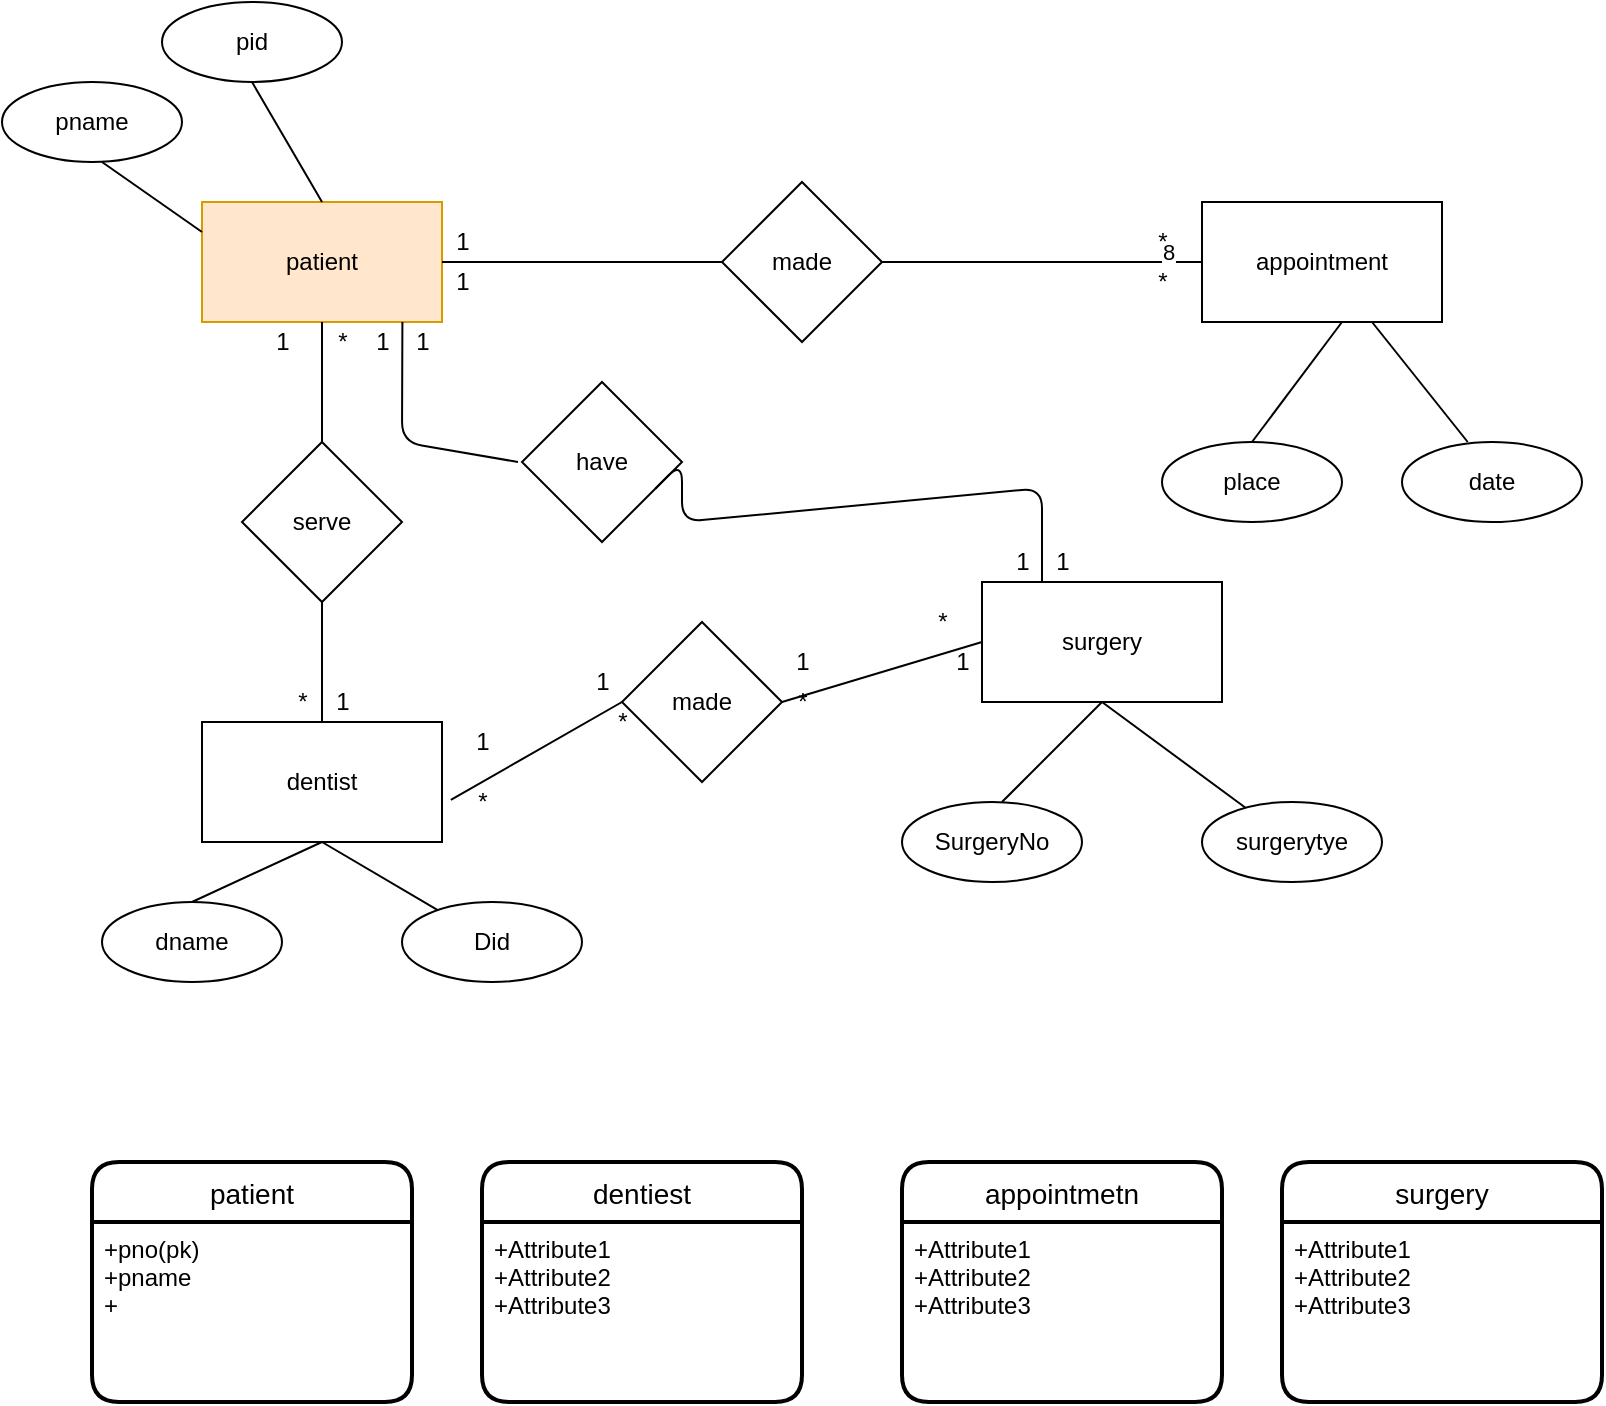 <mxfile version="14.2.6" type="github">
  <diagram id="R2lEEEUBdFMjLlhIrx00" name="Page-1">
    <mxGraphModel dx="940" dy="1617" grid="1" gridSize="10" guides="1" tooltips="1" connect="1" arrows="1" fold="1" page="1" pageScale="1" pageWidth="850" pageHeight="1100" math="0" shadow="0" extFonts="Permanent Marker^https://fonts.googleapis.com/css?family=Permanent+Marker">
      <root>
        <mxCell id="0" />
        <mxCell id="1" parent="0" />
        <mxCell id="jq9_PVpJ-rPiBCkHNvdq-1" value="patient" style="rounded=0;whiteSpace=wrap;html=1;fillColor=#ffe6cc;strokeColor=#d79b00;" parent="1" vertex="1">
          <mxGeometry x="100" y="40" width="120" height="60" as="geometry" />
        </mxCell>
        <mxCell id="jq9_PVpJ-rPiBCkHNvdq-2" value="appointment" style="rounded=0;whiteSpace=wrap;html=1;" parent="1" vertex="1">
          <mxGeometry x="600" y="40" width="120" height="60" as="geometry" />
        </mxCell>
        <mxCell id="jq9_PVpJ-rPiBCkHNvdq-3" value="made" style="rhombus;whiteSpace=wrap;html=1;" parent="1" vertex="1">
          <mxGeometry x="360" y="30" width="80" height="80" as="geometry" />
        </mxCell>
        <mxCell id="jq9_PVpJ-rPiBCkHNvdq-4" value="dentist" style="rounded=0;whiteSpace=wrap;html=1;" parent="1" vertex="1">
          <mxGeometry x="100" y="300" width="120" height="60" as="geometry" />
        </mxCell>
        <mxCell id="jq9_PVpJ-rPiBCkHNvdq-5" value="surgery" style="rounded=0;whiteSpace=wrap;html=1;" parent="1" vertex="1">
          <mxGeometry x="490" y="230" width="120" height="60" as="geometry" />
        </mxCell>
        <mxCell id="N9F4KXF3GuRtby-o5Uan-1" value="" style="endArrow=none;html=1;entryX=0.5;entryY=1;entryDx=0;entryDy=0;" edge="1" parent="1" source="N9F4KXF3GuRtby-o5Uan-20" target="jq9_PVpJ-rPiBCkHNvdq-1">
          <mxGeometry width="50" height="50" relative="1" as="geometry">
            <mxPoint x="180" y="310" as="sourcePoint" />
            <mxPoint x="230" y="260" as="targetPoint" />
          </mxGeometry>
        </mxCell>
        <mxCell id="N9F4KXF3GuRtby-o5Uan-2" value="" style="endArrow=none;html=1;entryX=0;entryY=0.5;entryDx=0;entryDy=0;" edge="1" parent="1" target="jq9_PVpJ-rPiBCkHNvdq-3">
          <mxGeometry width="50" height="50" relative="1" as="geometry">
            <mxPoint x="220" y="70" as="sourcePoint" />
            <mxPoint x="330" y="80" as="targetPoint" />
            <Array as="points">
              <mxPoint x="230" y="70" />
            </Array>
          </mxGeometry>
        </mxCell>
        <mxCell id="N9F4KXF3GuRtby-o5Uan-3" value="" style="endArrow=none;html=1;entryX=0;entryY=0.5;entryDx=0;entryDy=0;" edge="1" parent="1" target="jq9_PVpJ-rPiBCkHNvdq-2">
          <mxGeometry width="50" height="50" relative="1" as="geometry">
            <mxPoint x="440" y="70" as="sourcePoint" />
            <mxPoint x="490" y="20" as="targetPoint" />
          </mxGeometry>
        </mxCell>
        <mxCell id="N9F4KXF3GuRtby-o5Uan-48" value="8" style="edgeLabel;html=1;align=center;verticalAlign=middle;resizable=0;points=[];" vertex="1" connectable="0" parent="N9F4KXF3GuRtby-o5Uan-3">
          <mxGeometry x="0.789" y="5" relative="1" as="geometry">
            <mxPoint as="offset" />
          </mxGeometry>
        </mxCell>
        <mxCell id="N9F4KXF3GuRtby-o5Uan-4" value="pid" style="ellipse;whiteSpace=wrap;html=1;" vertex="1" parent="1">
          <mxGeometry x="80" y="-60" width="90" height="40" as="geometry" />
        </mxCell>
        <mxCell id="N9F4KXF3GuRtby-o5Uan-5" value="pname" style="ellipse;whiteSpace=wrap;html=1;" vertex="1" parent="1">
          <mxGeometry y="-20" width="90" height="40" as="geometry" />
        </mxCell>
        <mxCell id="N9F4KXF3GuRtby-o5Uan-6" value="Did" style="ellipse;whiteSpace=wrap;html=1;" vertex="1" parent="1">
          <mxGeometry x="200" y="390" width="90" height="40" as="geometry" />
        </mxCell>
        <mxCell id="N9F4KXF3GuRtby-o5Uan-7" value="dname" style="ellipse;whiteSpace=wrap;html=1;" vertex="1" parent="1">
          <mxGeometry x="50" y="390" width="90" height="40" as="geometry" />
        </mxCell>
        <mxCell id="N9F4KXF3GuRtby-o5Uan-8" value="date" style="ellipse;whiteSpace=wrap;html=1;" vertex="1" parent="1">
          <mxGeometry x="700" y="160" width="90" height="40" as="geometry" />
        </mxCell>
        <mxCell id="N9F4KXF3GuRtby-o5Uan-9" value="place" style="ellipse;whiteSpace=wrap;html=1;" vertex="1" parent="1">
          <mxGeometry x="580" y="160" width="90" height="40" as="geometry" />
        </mxCell>
        <mxCell id="N9F4KXF3GuRtby-o5Uan-10" value="SurgeryNo" style="ellipse;whiteSpace=wrap;html=1;" vertex="1" parent="1">
          <mxGeometry x="450" y="340" width="90" height="40" as="geometry" />
        </mxCell>
        <mxCell id="N9F4KXF3GuRtby-o5Uan-11" value="surgerytye" style="ellipse;whiteSpace=wrap;html=1;" vertex="1" parent="1">
          <mxGeometry x="600" y="340" width="90" height="40" as="geometry" />
        </mxCell>
        <mxCell id="N9F4KXF3GuRtby-o5Uan-12" value="" style="endArrow=none;html=1;exitX=0;exitY=0.25;exitDx=0;exitDy=0;" edge="1" parent="1" source="jq9_PVpJ-rPiBCkHNvdq-1">
          <mxGeometry width="50" height="50" relative="1" as="geometry">
            <mxPoint x="90" y="50" as="sourcePoint" />
            <mxPoint x="50" y="20" as="targetPoint" />
          </mxGeometry>
        </mxCell>
        <mxCell id="N9F4KXF3GuRtby-o5Uan-13" value="" style="endArrow=none;html=1;entryX=0.5;entryY=1;entryDx=0;entryDy=0;exitX=0.5;exitY=0;exitDx=0;exitDy=0;" edge="1" parent="1" source="jq9_PVpJ-rPiBCkHNvdq-1" target="N9F4KXF3GuRtby-o5Uan-4">
          <mxGeometry width="50" height="50" relative="1" as="geometry">
            <mxPoint x="120" y="30" as="sourcePoint" />
            <mxPoint x="170" y="-20" as="targetPoint" />
          </mxGeometry>
        </mxCell>
        <mxCell id="N9F4KXF3GuRtby-o5Uan-14" value="" style="endArrow=none;html=1;exitX=0.5;exitY=0;exitDx=0;exitDy=0;" edge="1" parent="1" source="N9F4KXF3GuRtby-o5Uan-7">
          <mxGeometry width="50" height="50" relative="1" as="geometry">
            <mxPoint x="120" y="410" as="sourcePoint" />
            <mxPoint x="160" y="360" as="targetPoint" />
          </mxGeometry>
        </mxCell>
        <mxCell id="N9F4KXF3GuRtby-o5Uan-15" value="" style="endArrow=none;html=1;" edge="1" parent="1" target="N9F4KXF3GuRtby-o5Uan-6">
          <mxGeometry width="50" height="50" relative="1" as="geometry">
            <mxPoint x="160" y="360" as="sourcePoint" />
            <mxPoint x="210" y="310" as="targetPoint" />
          </mxGeometry>
        </mxCell>
        <mxCell id="N9F4KXF3GuRtby-o5Uan-16" value="" style="endArrow=none;html=1;" edge="1" parent="1">
          <mxGeometry width="50" height="50" relative="1" as="geometry">
            <mxPoint x="500" y="340" as="sourcePoint" />
            <mxPoint x="550" y="290" as="targetPoint" />
          </mxGeometry>
        </mxCell>
        <mxCell id="N9F4KXF3GuRtby-o5Uan-17" value="" style="endArrow=none;html=1;exitX=0.5;exitY=1;exitDx=0;exitDy=0;" edge="1" parent="1" source="jq9_PVpJ-rPiBCkHNvdq-5" target="N9F4KXF3GuRtby-o5Uan-11">
          <mxGeometry width="50" height="50" relative="1" as="geometry">
            <mxPoint x="450" y="260" as="sourcePoint" />
            <mxPoint x="500" y="210" as="targetPoint" />
            <Array as="points" />
          </mxGeometry>
        </mxCell>
        <mxCell id="N9F4KXF3GuRtby-o5Uan-18" value="" style="endArrow=none;html=1;exitX=0.365;exitY=0;exitDx=0;exitDy=0;exitPerimeter=0;" edge="1" parent="1" source="N9F4KXF3GuRtby-o5Uan-8">
          <mxGeometry width="50" height="50" relative="1" as="geometry">
            <mxPoint x="635" y="150" as="sourcePoint" />
            <mxPoint x="685" y="100" as="targetPoint" />
          </mxGeometry>
        </mxCell>
        <mxCell id="N9F4KXF3GuRtby-o5Uan-19" value="" style="endArrow=none;html=1;exitX=0.5;exitY=0;exitDx=0;exitDy=0;" edge="1" parent="1" source="N9F4KXF3GuRtby-o5Uan-9">
          <mxGeometry width="50" height="50" relative="1" as="geometry">
            <mxPoint x="620" y="150" as="sourcePoint" />
            <mxPoint x="670" y="100" as="targetPoint" />
          </mxGeometry>
        </mxCell>
        <mxCell id="N9F4KXF3GuRtby-o5Uan-20" value="serve" style="rhombus;whiteSpace=wrap;html=1;" vertex="1" parent="1">
          <mxGeometry x="120" y="160" width="80" height="80" as="geometry" />
        </mxCell>
        <mxCell id="N9F4KXF3GuRtby-o5Uan-21" value="" style="endArrow=none;html=1;entryX=0.5;entryY=1;entryDx=0;entryDy=0;" edge="1" parent="1" source="jq9_PVpJ-rPiBCkHNvdq-4" target="N9F4KXF3GuRtby-o5Uan-20">
          <mxGeometry width="50" height="50" relative="1" as="geometry">
            <mxPoint x="160" y="300" as="sourcePoint" />
            <mxPoint x="160" y="100" as="targetPoint" />
          </mxGeometry>
        </mxCell>
        <mxCell id="N9F4KXF3GuRtby-o5Uan-22" value="" style="endArrow=none;html=1;entryX=0.835;entryY=1;entryDx=0;entryDy=0;entryPerimeter=0;" edge="1" parent="1" target="jq9_PVpJ-rPiBCkHNvdq-1">
          <mxGeometry width="50" height="50" relative="1" as="geometry">
            <mxPoint x="258" y="170" as="sourcePoint" />
            <mxPoint x="450" y="170" as="targetPoint" />
            <Array as="points">
              <mxPoint x="200" y="160" />
            </Array>
          </mxGeometry>
        </mxCell>
        <mxCell id="N9F4KXF3GuRtby-o5Uan-23" value="1" style="text;html=1;resizable=0;autosize=1;align=center;verticalAlign=middle;points=[];fillColor=none;strokeColor=none;rounded=0;" vertex="1" parent="1">
          <mxGeometry x="500" y="210" width="20" height="20" as="geometry" />
        </mxCell>
        <mxCell id="N9F4KXF3GuRtby-o5Uan-24" value="1" style="text;html=1;resizable=0;autosize=1;align=center;verticalAlign=middle;points=[];fillColor=none;strokeColor=none;rounded=0;" vertex="1" parent="1">
          <mxGeometry x="160" y="280" width="20" height="20" as="geometry" />
        </mxCell>
        <mxCell id="N9F4KXF3GuRtby-o5Uan-25" value="*" style="text;html=1;align=center;verticalAlign=middle;resizable=0;points=[];autosize=1;" vertex="1" parent="1">
          <mxGeometry x="160" y="100" width="20" height="20" as="geometry" />
        </mxCell>
        <mxCell id="N9F4KXF3GuRtby-o5Uan-26" value="1" style="text;html=1;align=center;verticalAlign=middle;resizable=0;points=[];autosize=1;" vertex="1" parent="1">
          <mxGeometry x="130" y="100" width="20" height="20" as="geometry" />
        </mxCell>
        <mxCell id="N9F4KXF3GuRtby-o5Uan-27" value="*" style="text;html=1;align=center;verticalAlign=middle;resizable=0;points=[];autosize=1;" vertex="1" parent="1">
          <mxGeometry x="140" y="280" width="20" height="20" as="geometry" />
        </mxCell>
        <mxCell id="N9F4KXF3GuRtby-o5Uan-28" value="made" style="rhombus;whiteSpace=wrap;html=1;" vertex="1" parent="1">
          <mxGeometry x="310" y="250" width="80" height="80" as="geometry" />
        </mxCell>
        <mxCell id="N9F4KXF3GuRtby-o5Uan-30" value="" style="endArrow=none;html=1;entryX=0;entryY=0.5;entryDx=0;entryDy=0;exitX=1.037;exitY=0.649;exitDx=0;exitDy=0;exitPerimeter=0;" edge="1" parent="1" source="jq9_PVpJ-rPiBCkHNvdq-4" target="N9F4KXF3GuRtby-o5Uan-28">
          <mxGeometry width="50" height="50" relative="1" as="geometry">
            <mxPoint x="230" y="350" as="sourcePoint" />
            <mxPoint x="280" y="300" as="targetPoint" />
          </mxGeometry>
        </mxCell>
        <mxCell id="N9F4KXF3GuRtby-o5Uan-31" value="" style="endArrow=none;html=1;entryX=1;entryY=0.5;entryDx=0;entryDy=0;exitX=0;exitY=0.5;exitDx=0;exitDy=0;" edge="1" parent="1" source="jq9_PVpJ-rPiBCkHNvdq-5" target="N9F4KXF3GuRtby-o5Uan-28">
          <mxGeometry width="50" height="50" relative="1" as="geometry">
            <mxPoint x="400" y="220" as="sourcePoint" />
            <mxPoint x="450" y="170" as="targetPoint" />
          </mxGeometry>
        </mxCell>
        <mxCell id="N9F4KXF3GuRtby-o5Uan-32" value="1" style="text;html=1;align=center;verticalAlign=middle;resizable=0;points=[];autosize=1;" vertex="1" parent="1">
          <mxGeometry x="230" y="300" width="20" height="20" as="geometry" />
        </mxCell>
        <mxCell id="N9F4KXF3GuRtby-o5Uan-33" value="1" style="text;html=1;align=center;verticalAlign=middle;resizable=0;points=[];autosize=1;" vertex="1" parent="1">
          <mxGeometry x="290" y="270" width="20" height="20" as="geometry" />
        </mxCell>
        <mxCell id="N9F4KXF3GuRtby-o5Uan-34" value="1" style="text;html=1;align=center;verticalAlign=middle;resizable=0;points=[];autosize=1;" vertex="1" parent="1">
          <mxGeometry x="390" y="260" width="20" height="20" as="geometry" />
        </mxCell>
        <mxCell id="N9F4KXF3GuRtby-o5Uan-35" value="*" style="text;html=1;align=center;verticalAlign=middle;resizable=0;points=[];autosize=1;" vertex="1" parent="1">
          <mxGeometry x="460" y="240" width="20" height="20" as="geometry" />
        </mxCell>
        <mxCell id="N9F4KXF3GuRtby-o5Uan-36" value="1" style="text;html=1;align=center;verticalAlign=middle;resizable=0;points=[];autosize=1;" vertex="1" parent="1">
          <mxGeometry x="470" y="260" width="20" height="20" as="geometry" />
        </mxCell>
        <mxCell id="N9F4KXF3GuRtby-o5Uan-37" value="*" style="text;html=1;align=center;verticalAlign=middle;resizable=0;points=[];autosize=1;" vertex="1" parent="1">
          <mxGeometry x="390" y="280" width="20" height="20" as="geometry" />
        </mxCell>
        <mxCell id="N9F4KXF3GuRtby-o5Uan-38" value="*" style="text;html=1;align=center;verticalAlign=middle;resizable=0;points=[];autosize=1;" vertex="1" parent="1">
          <mxGeometry x="300" y="290" width="20" height="20" as="geometry" />
        </mxCell>
        <mxCell id="N9F4KXF3GuRtby-o5Uan-39" value="*" style="text;html=1;align=center;verticalAlign=middle;resizable=0;points=[];autosize=1;" vertex="1" parent="1">
          <mxGeometry x="230" y="330" width="20" height="20" as="geometry" />
        </mxCell>
        <mxCell id="N9F4KXF3GuRtby-o5Uan-40" value="have" style="rhombus;whiteSpace=wrap;html=1;" vertex="1" parent="1">
          <mxGeometry x="260" y="130" width="80" height="80" as="geometry" />
        </mxCell>
        <mxCell id="N9F4KXF3GuRtby-o5Uan-41" value="" style="endArrow=none;html=1;entryX=1;entryY=0.75;entryDx=0;entryDy=0;exitX=0.25;exitY=0;exitDx=0;exitDy=0;" edge="1" parent="1" source="jq9_PVpJ-rPiBCkHNvdq-5" target="N9F4KXF3GuRtby-o5Uan-40">
          <mxGeometry width="50" height="50" relative="1" as="geometry">
            <mxPoint x="486.52" y="237.38" as="sourcePoint" />
            <mxPoint x="220" y="85" as="targetPoint" />
            <Array as="points">
              <mxPoint x="520" y="183" />
              <mxPoint x="340" y="200" />
              <mxPoint x="340" y="170" />
            </Array>
          </mxGeometry>
        </mxCell>
        <mxCell id="N9F4KXF3GuRtby-o5Uan-42" value="1" style="text;html=1;align=center;verticalAlign=middle;resizable=0;points=[];autosize=1;" vertex="1" parent="1">
          <mxGeometry x="200" y="100" width="20" height="20" as="geometry" />
        </mxCell>
        <mxCell id="N9F4KXF3GuRtby-o5Uan-44" value="1" style="text;html=1;align=center;verticalAlign=middle;resizable=0;points=[];autosize=1;" vertex="1" parent="1">
          <mxGeometry x="520" y="210" width="20" height="20" as="geometry" />
        </mxCell>
        <mxCell id="N9F4KXF3GuRtby-o5Uan-46" value="1" style="text;html=1;align=center;verticalAlign=middle;resizable=0;points=[];autosize=1;" vertex="1" parent="1">
          <mxGeometry x="180" y="100" width="20" height="20" as="geometry" />
        </mxCell>
        <mxCell id="N9F4KXF3GuRtby-o5Uan-47" value="1" style="text;html=1;align=center;verticalAlign=middle;resizable=0;points=[];autosize=1;" vertex="1" parent="1">
          <mxGeometry x="220" y="50" width="20" height="20" as="geometry" />
        </mxCell>
        <mxCell id="N9F4KXF3GuRtby-o5Uan-49" value="*" style="text;html=1;align=center;verticalAlign=middle;resizable=0;points=[];autosize=1;" vertex="1" parent="1">
          <mxGeometry x="570" y="70" width="20" height="20" as="geometry" />
        </mxCell>
        <mxCell id="N9F4KXF3GuRtby-o5Uan-50" value="*" style="text;html=1;align=center;verticalAlign=middle;resizable=0;points=[];autosize=1;" vertex="1" parent="1">
          <mxGeometry x="570" y="50" width="20" height="20" as="geometry" />
        </mxCell>
        <mxCell id="N9F4KXF3GuRtby-o5Uan-51" value="1" style="text;html=1;align=center;verticalAlign=middle;resizable=0;points=[];autosize=1;" vertex="1" parent="1">
          <mxGeometry x="220" y="70" width="20" height="20" as="geometry" />
        </mxCell>
        <mxCell id="N9F4KXF3GuRtby-o5Uan-52" value="patient" style="swimlane;childLayout=stackLayout;horizontal=1;startSize=30;horizontalStack=0;rounded=1;fontSize=14;fontStyle=0;strokeWidth=2;resizeParent=0;resizeLast=1;shadow=0;dashed=0;align=center;" vertex="1" parent="1">
          <mxGeometry x="45" y="520" width="160" height="120" as="geometry" />
        </mxCell>
        <mxCell id="N9F4KXF3GuRtby-o5Uan-53" value="+pno(pk)&#xa;+pname&#xa;+" style="align=left;strokeColor=none;fillColor=none;spacingLeft=4;fontSize=12;verticalAlign=top;resizable=0;rotatable=0;part=1;" vertex="1" parent="N9F4KXF3GuRtby-o5Uan-52">
          <mxGeometry y="30" width="160" height="90" as="geometry" />
        </mxCell>
        <mxCell id="N9F4KXF3GuRtby-o5Uan-54" value="dentiest" style="swimlane;childLayout=stackLayout;horizontal=1;startSize=30;horizontalStack=0;rounded=1;fontSize=14;fontStyle=0;strokeWidth=2;resizeParent=0;resizeLast=1;shadow=0;dashed=0;align=center;" vertex="1" parent="1">
          <mxGeometry x="240" y="520" width="160" height="120" as="geometry" />
        </mxCell>
        <mxCell id="N9F4KXF3GuRtby-o5Uan-55" value="+Attribute1&#xa;+Attribute2&#xa;+Attribute3" style="align=left;strokeColor=none;fillColor=none;spacingLeft=4;fontSize=12;verticalAlign=top;resizable=0;rotatable=0;part=1;" vertex="1" parent="N9F4KXF3GuRtby-o5Uan-54">
          <mxGeometry y="30" width="160" height="90" as="geometry" />
        </mxCell>
        <mxCell id="N9F4KXF3GuRtby-o5Uan-56" value="appointmetn" style="swimlane;childLayout=stackLayout;horizontal=1;startSize=30;horizontalStack=0;rounded=1;fontSize=14;fontStyle=0;strokeWidth=2;resizeParent=0;resizeLast=1;shadow=0;dashed=0;align=center;" vertex="1" parent="1">
          <mxGeometry x="450" y="520" width="160" height="120" as="geometry" />
        </mxCell>
        <mxCell id="N9F4KXF3GuRtby-o5Uan-57" value="+Attribute1&#xa;+Attribute2&#xa;+Attribute3" style="align=left;strokeColor=none;fillColor=none;spacingLeft=4;fontSize=12;verticalAlign=top;resizable=0;rotatable=0;part=1;" vertex="1" parent="N9F4KXF3GuRtby-o5Uan-56">
          <mxGeometry y="30" width="160" height="90" as="geometry" />
        </mxCell>
        <mxCell id="N9F4KXF3GuRtby-o5Uan-58" value="surgery" style="swimlane;childLayout=stackLayout;horizontal=1;startSize=30;horizontalStack=0;rounded=1;fontSize=14;fontStyle=0;strokeWidth=2;resizeParent=0;resizeLast=1;shadow=0;dashed=0;align=center;" vertex="1" parent="1">
          <mxGeometry x="640" y="520" width="160" height="120" as="geometry" />
        </mxCell>
        <mxCell id="N9F4KXF3GuRtby-o5Uan-59" value="+Attribute1&#xa;+Attribute2&#xa;+Attribute3" style="align=left;strokeColor=none;fillColor=none;spacingLeft=4;fontSize=12;verticalAlign=top;resizable=0;rotatable=0;part=1;" vertex="1" parent="N9F4KXF3GuRtby-o5Uan-58">
          <mxGeometry y="30" width="160" height="90" as="geometry" />
        </mxCell>
      </root>
    </mxGraphModel>
  </diagram>
</mxfile>
